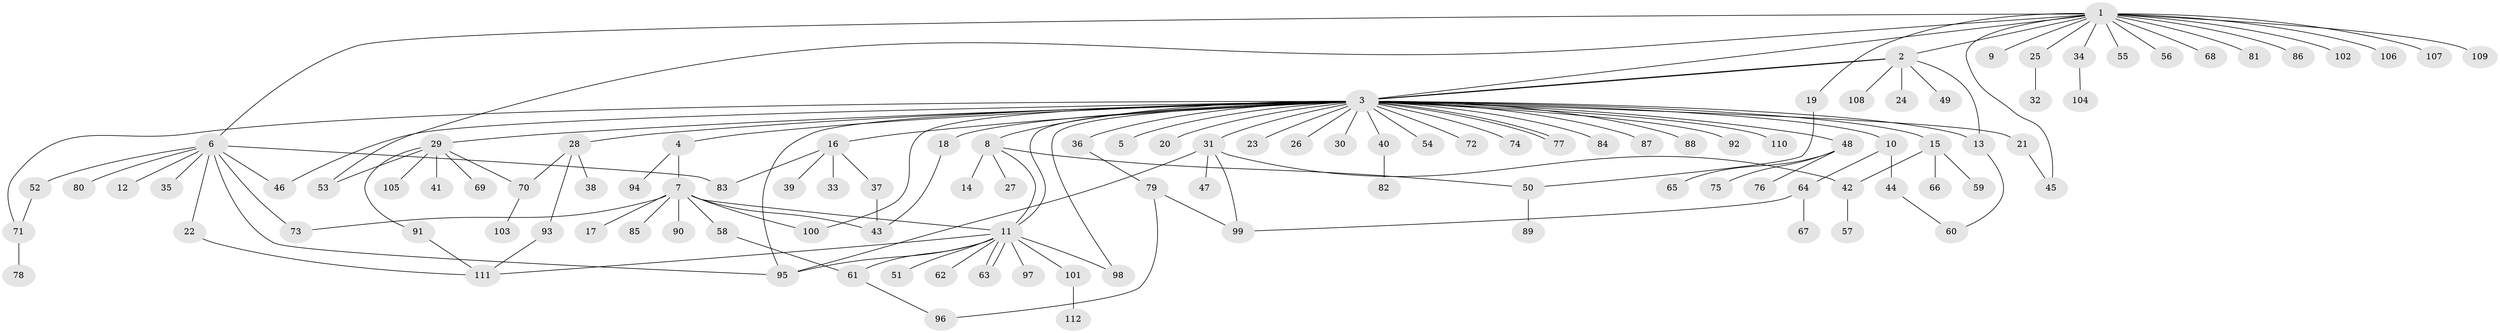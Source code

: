 // Generated by graph-tools (version 1.1) at 2025/35/03/09/25 02:35:34]
// undirected, 112 vertices, 142 edges
graph export_dot {
graph [start="1"]
  node [color=gray90,style=filled];
  1;
  2;
  3;
  4;
  5;
  6;
  7;
  8;
  9;
  10;
  11;
  12;
  13;
  14;
  15;
  16;
  17;
  18;
  19;
  20;
  21;
  22;
  23;
  24;
  25;
  26;
  27;
  28;
  29;
  30;
  31;
  32;
  33;
  34;
  35;
  36;
  37;
  38;
  39;
  40;
  41;
  42;
  43;
  44;
  45;
  46;
  47;
  48;
  49;
  50;
  51;
  52;
  53;
  54;
  55;
  56;
  57;
  58;
  59;
  60;
  61;
  62;
  63;
  64;
  65;
  66;
  67;
  68;
  69;
  70;
  71;
  72;
  73;
  74;
  75;
  76;
  77;
  78;
  79;
  80;
  81;
  82;
  83;
  84;
  85;
  86;
  87;
  88;
  89;
  90;
  91;
  92;
  93;
  94;
  95;
  96;
  97;
  98;
  99;
  100;
  101;
  102;
  103;
  104;
  105;
  106;
  107;
  108;
  109;
  110;
  111;
  112;
  1 -- 2;
  1 -- 3;
  1 -- 6;
  1 -- 9;
  1 -- 19;
  1 -- 25;
  1 -- 34;
  1 -- 45;
  1 -- 53;
  1 -- 55;
  1 -- 56;
  1 -- 68;
  1 -- 81;
  1 -- 86;
  1 -- 102;
  1 -- 106;
  1 -- 107;
  1 -- 109;
  2 -- 3;
  2 -- 3;
  2 -- 13;
  2 -- 24;
  2 -- 49;
  2 -- 108;
  3 -- 4;
  3 -- 5;
  3 -- 8;
  3 -- 10;
  3 -- 11;
  3 -- 13;
  3 -- 15;
  3 -- 16;
  3 -- 18;
  3 -- 20;
  3 -- 21;
  3 -- 23;
  3 -- 26;
  3 -- 28;
  3 -- 29;
  3 -- 30;
  3 -- 31;
  3 -- 36;
  3 -- 40;
  3 -- 46;
  3 -- 48;
  3 -- 54;
  3 -- 71;
  3 -- 72;
  3 -- 74;
  3 -- 77;
  3 -- 77;
  3 -- 84;
  3 -- 87;
  3 -- 88;
  3 -- 92;
  3 -- 95;
  3 -- 98;
  3 -- 100;
  3 -- 110;
  4 -- 7;
  4 -- 94;
  6 -- 12;
  6 -- 22;
  6 -- 35;
  6 -- 46;
  6 -- 52;
  6 -- 73;
  6 -- 80;
  6 -- 83;
  6 -- 95;
  7 -- 11;
  7 -- 17;
  7 -- 43;
  7 -- 58;
  7 -- 73;
  7 -- 85;
  7 -- 90;
  7 -- 100;
  8 -- 11;
  8 -- 14;
  8 -- 27;
  8 -- 50;
  10 -- 44;
  10 -- 64;
  11 -- 51;
  11 -- 61;
  11 -- 62;
  11 -- 63;
  11 -- 63;
  11 -- 95;
  11 -- 97;
  11 -- 98;
  11 -- 101;
  11 -- 111;
  13 -- 60;
  15 -- 42;
  15 -- 59;
  15 -- 66;
  16 -- 33;
  16 -- 37;
  16 -- 39;
  16 -- 83;
  18 -- 43;
  19 -- 50;
  21 -- 45;
  22 -- 111;
  25 -- 32;
  28 -- 38;
  28 -- 70;
  28 -- 93;
  29 -- 41;
  29 -- 53;
  29 -- 69;
  29 -- 70;
  29 -- 91;
  29 -- 105;
  31 -- 42;
  31 -- 47;
  31 -- 95;
  31 -- 99;
  34 -- 104;
  36 -- 79;
  37 -- 43;
  40 -- 82;
  42 -- 57;
  44 -- 60;
  48 -- 65;
  48 -- 75;
  48 -- 76;
  50 -- 89;
  52 -- 71;
  58 -- 61;
  61 -- 96;
  64 -- 67;
  64 -- 99;
  70 -- 103;
  71 -- 78;
  79 -- 96;
  79 -- 99;
  91 -- 111;
  93 -- 111;
  101 -- 112;
}
